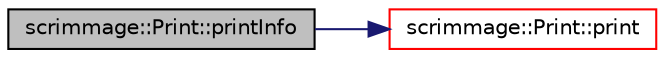 digraph "scrimmage::Print::printInfo"
{
 // LATEX_PDF_SIZE
  edge [fontname="Helvetica",fontsize="10",labelfontname="Helvetica",labelfontsize="10"];
  node [fontname="Helvetica",fontsize="10",shape=record];
  rankdir="LR";
  Node1 [label="scrimmage::Print::printInfo",height=0.2,width=0.4,color="black", fillcolor="grey75", style="filled", fontcolor="black",tooltip=" "];
  Node1 -> Node2 [color="midnightblue",fontsize="10",style="solid",fontname="Helvetica"];
  Node2 [label="scrimmage::Print::print",height=0.2,width=0.4,color="red", fillcolor="white", style="filled",URL="$classscrimmage_1_1Print.html#a52c91a561088ff8fe8a5d24e716eb23f",tooltip=" "];
}
